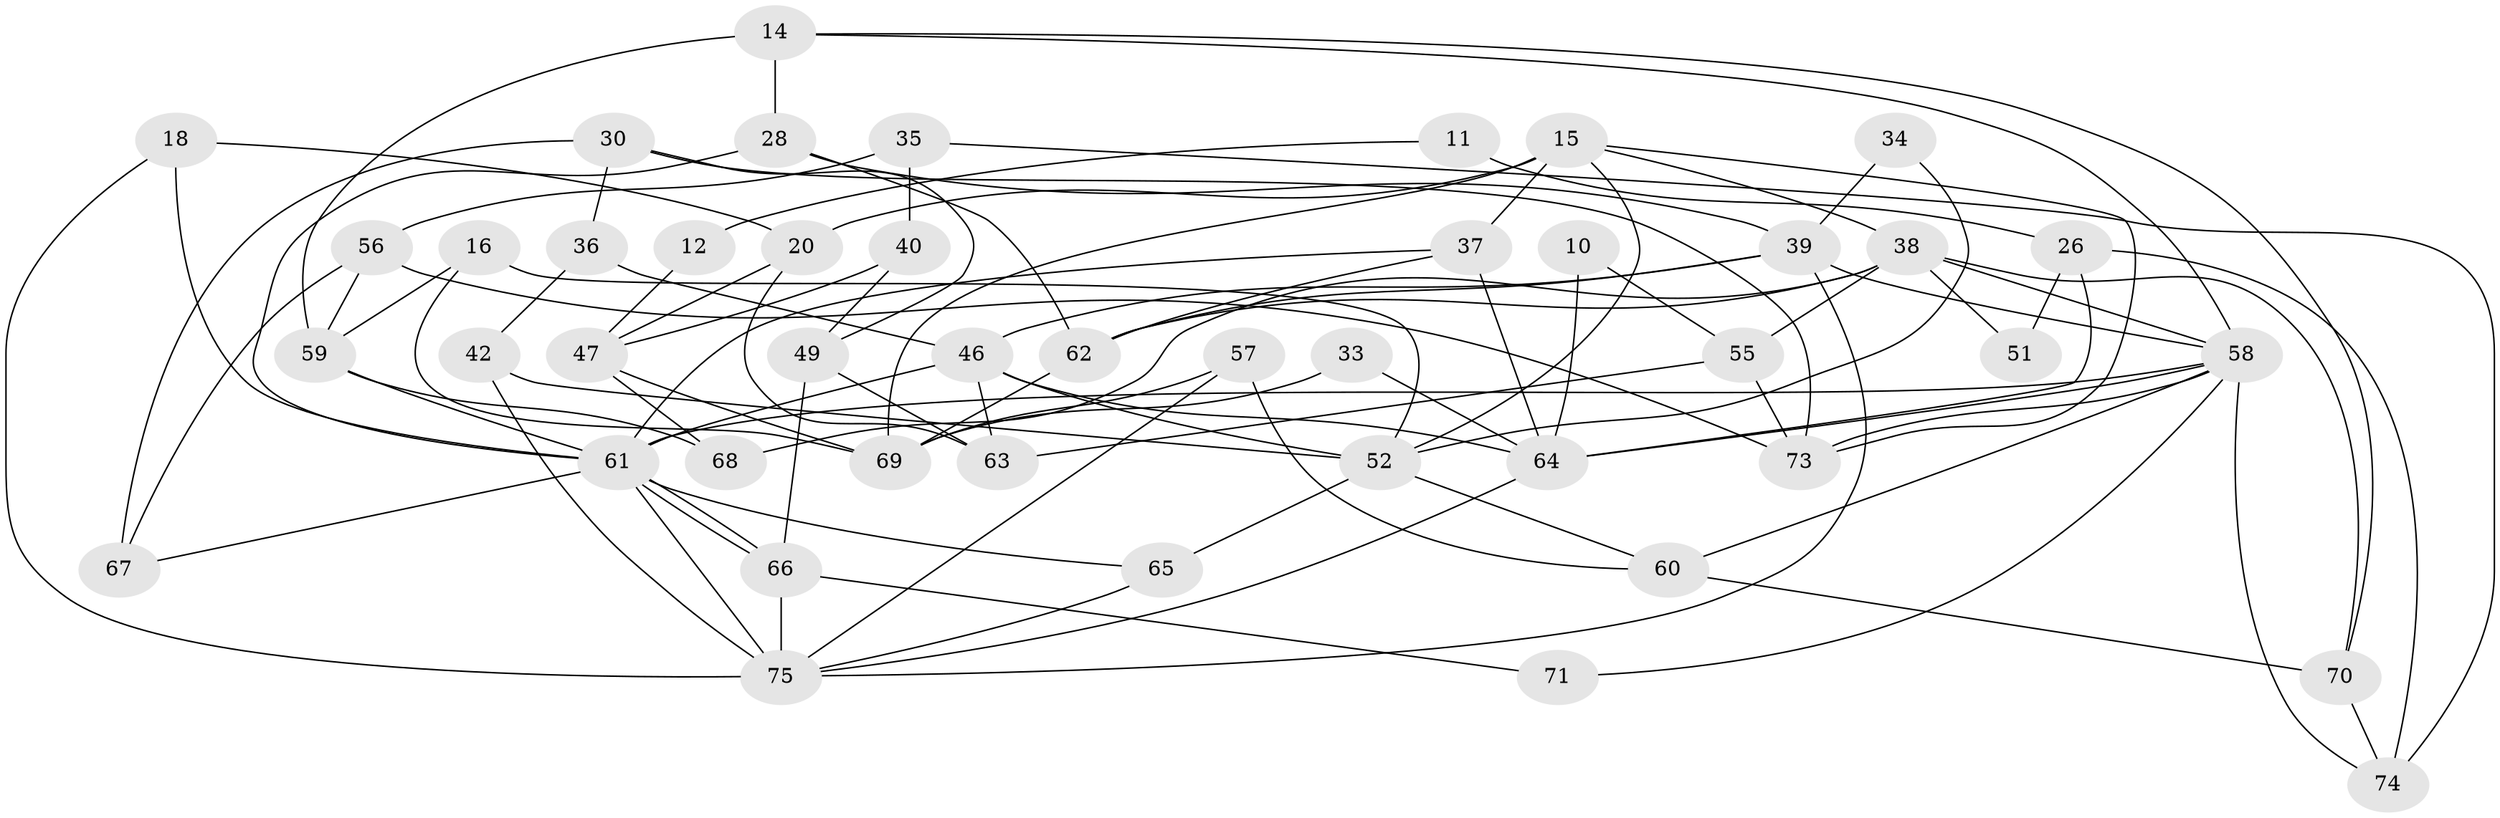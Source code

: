 // original degree distribution, {3: 0.32, 5: 0.14666666666666667, 4: 0.3333333333333333, 2: 0.06666666666666667, 6: 0.10666666666666667, 7: 0.013333333333333334, 8: 0.013333333333333334}
// Generated by graph-tools (version 1.1) at 2025/53/03/04/25 21:53:27]
// undirected, 45 vertices, 97 edges
graph export_dot {
graph [start="1"]
  node [color=gray90,style=filled];
  10;
  11;
  12;
  14;
  15;
  16;
  18;
  20;
  26 [super="+22"];
  28 [super="+3"];
  30;
  33;
  34;
  35;
  36;
  37 [super="+23+32"];
  38 [super="+13"];
  39 [super="+7"];
  40;
  42 [super="+31"];
  46 [super="+41"];
  47 [super="+17"];
  49 [super="+19"];
  51;
  52 [super="+44"];
  55;
  56 [super="+29"];
  57;
  58 [super="+21+50"];
  59 [super="+8+53"];
  60;
  61 [super="+24+54"];
  62;
  63 [super="+4"];
  64 [super="+9+45"];
  65;
  66;
  67;
  68;
  69 [super="+48"];
  70;
  71;
  73;
  74;
  75 [super="+72"];
  10 -- 55;
  10 -- 64;
  11 -- 26 [weight=2];
  11 -- 12;
  12 -- 47;
  14 -- 28 [weight=2];
  14 -- 59 [weight=2];
  14 -- 70;
  14 -- 58;
  15 -- 69;
  15 -- 52;
  15 -- 20;
  15 -- 37 [weight=2];
  15 -- 38;
  15 -- 73;
  16 -- 59;
  16 -- 69;
  16 -- 52;
  18 -- 20;
  18 -- 75;
  18 -- 61;
  20 -- 47 [weight=2];
  20 -- 63;
  26 -- 51 [weight=2];
  26 -- 74;
  26 -- 64 [weight=2];
  28 -- 39;
  28 -- 62;
  28 -- 61 [weight=2];
  30 -- 36;
  30 -- 67;
  30 -- 73;
  30 -- 49;
  33 -- 69;
  33 -- 64;
  34 -- 52;
  34 -- 39;
  35 -- 74;
  35 -- 40;
  35 -- 56;
  36 -- 46;
  36 -- 42;
  37 -- 61;
  37 -- 64 [weight=2];
  37 -- 62;
  38 -- 62;
  38 -- 68;
  38 -- 70;
  38 -- 51;
  38 -- 55;
  38 -- 58;
  39 -- 46 [weight=2];
  39 -- 62;
  39 -- 75;
  39 -- 58;
  40 -- 47;
  40 -- 49;
  42 -- 52 [weight=2];
  42 -- 75 [weight=3];
  46 -- 63 [weight=2];
  46 -- 64 [weight=2];
  46 -- 52;
  46 -- 61 [weight=3];
  47 -- 68;
  47 -- 69;
  49 -- 63 [weight=2];
  49 -- 66;
  52 -- 65;
  52 -- 60;
  55 -- 73;
  55 -- 63 [weight=2];
  56 -- 67;
  56 -- 59;
  56 -- 73;
  57 -- 60;
  57 -- 69;
  57 -- 75;
  58 -- 61 [weight=2];
  58 -- 64;
  58 -- 71;
  58 -- 73;
  58 -- 74;
  58 -- 60;
  59 -- 68;
  59 -- 61 [weight=2];
  60 -- 70;
  61 -- 66;
  61 -- 66;
  61 -- 67;
  61 -- 65;
  61 -- 75;
  62 -- 69 [weight=2];
  64 -- 75 [weight=2];
  65 -- 75;
  66 -- 71;
  66 -- 75;
  70 -- 74;
}
